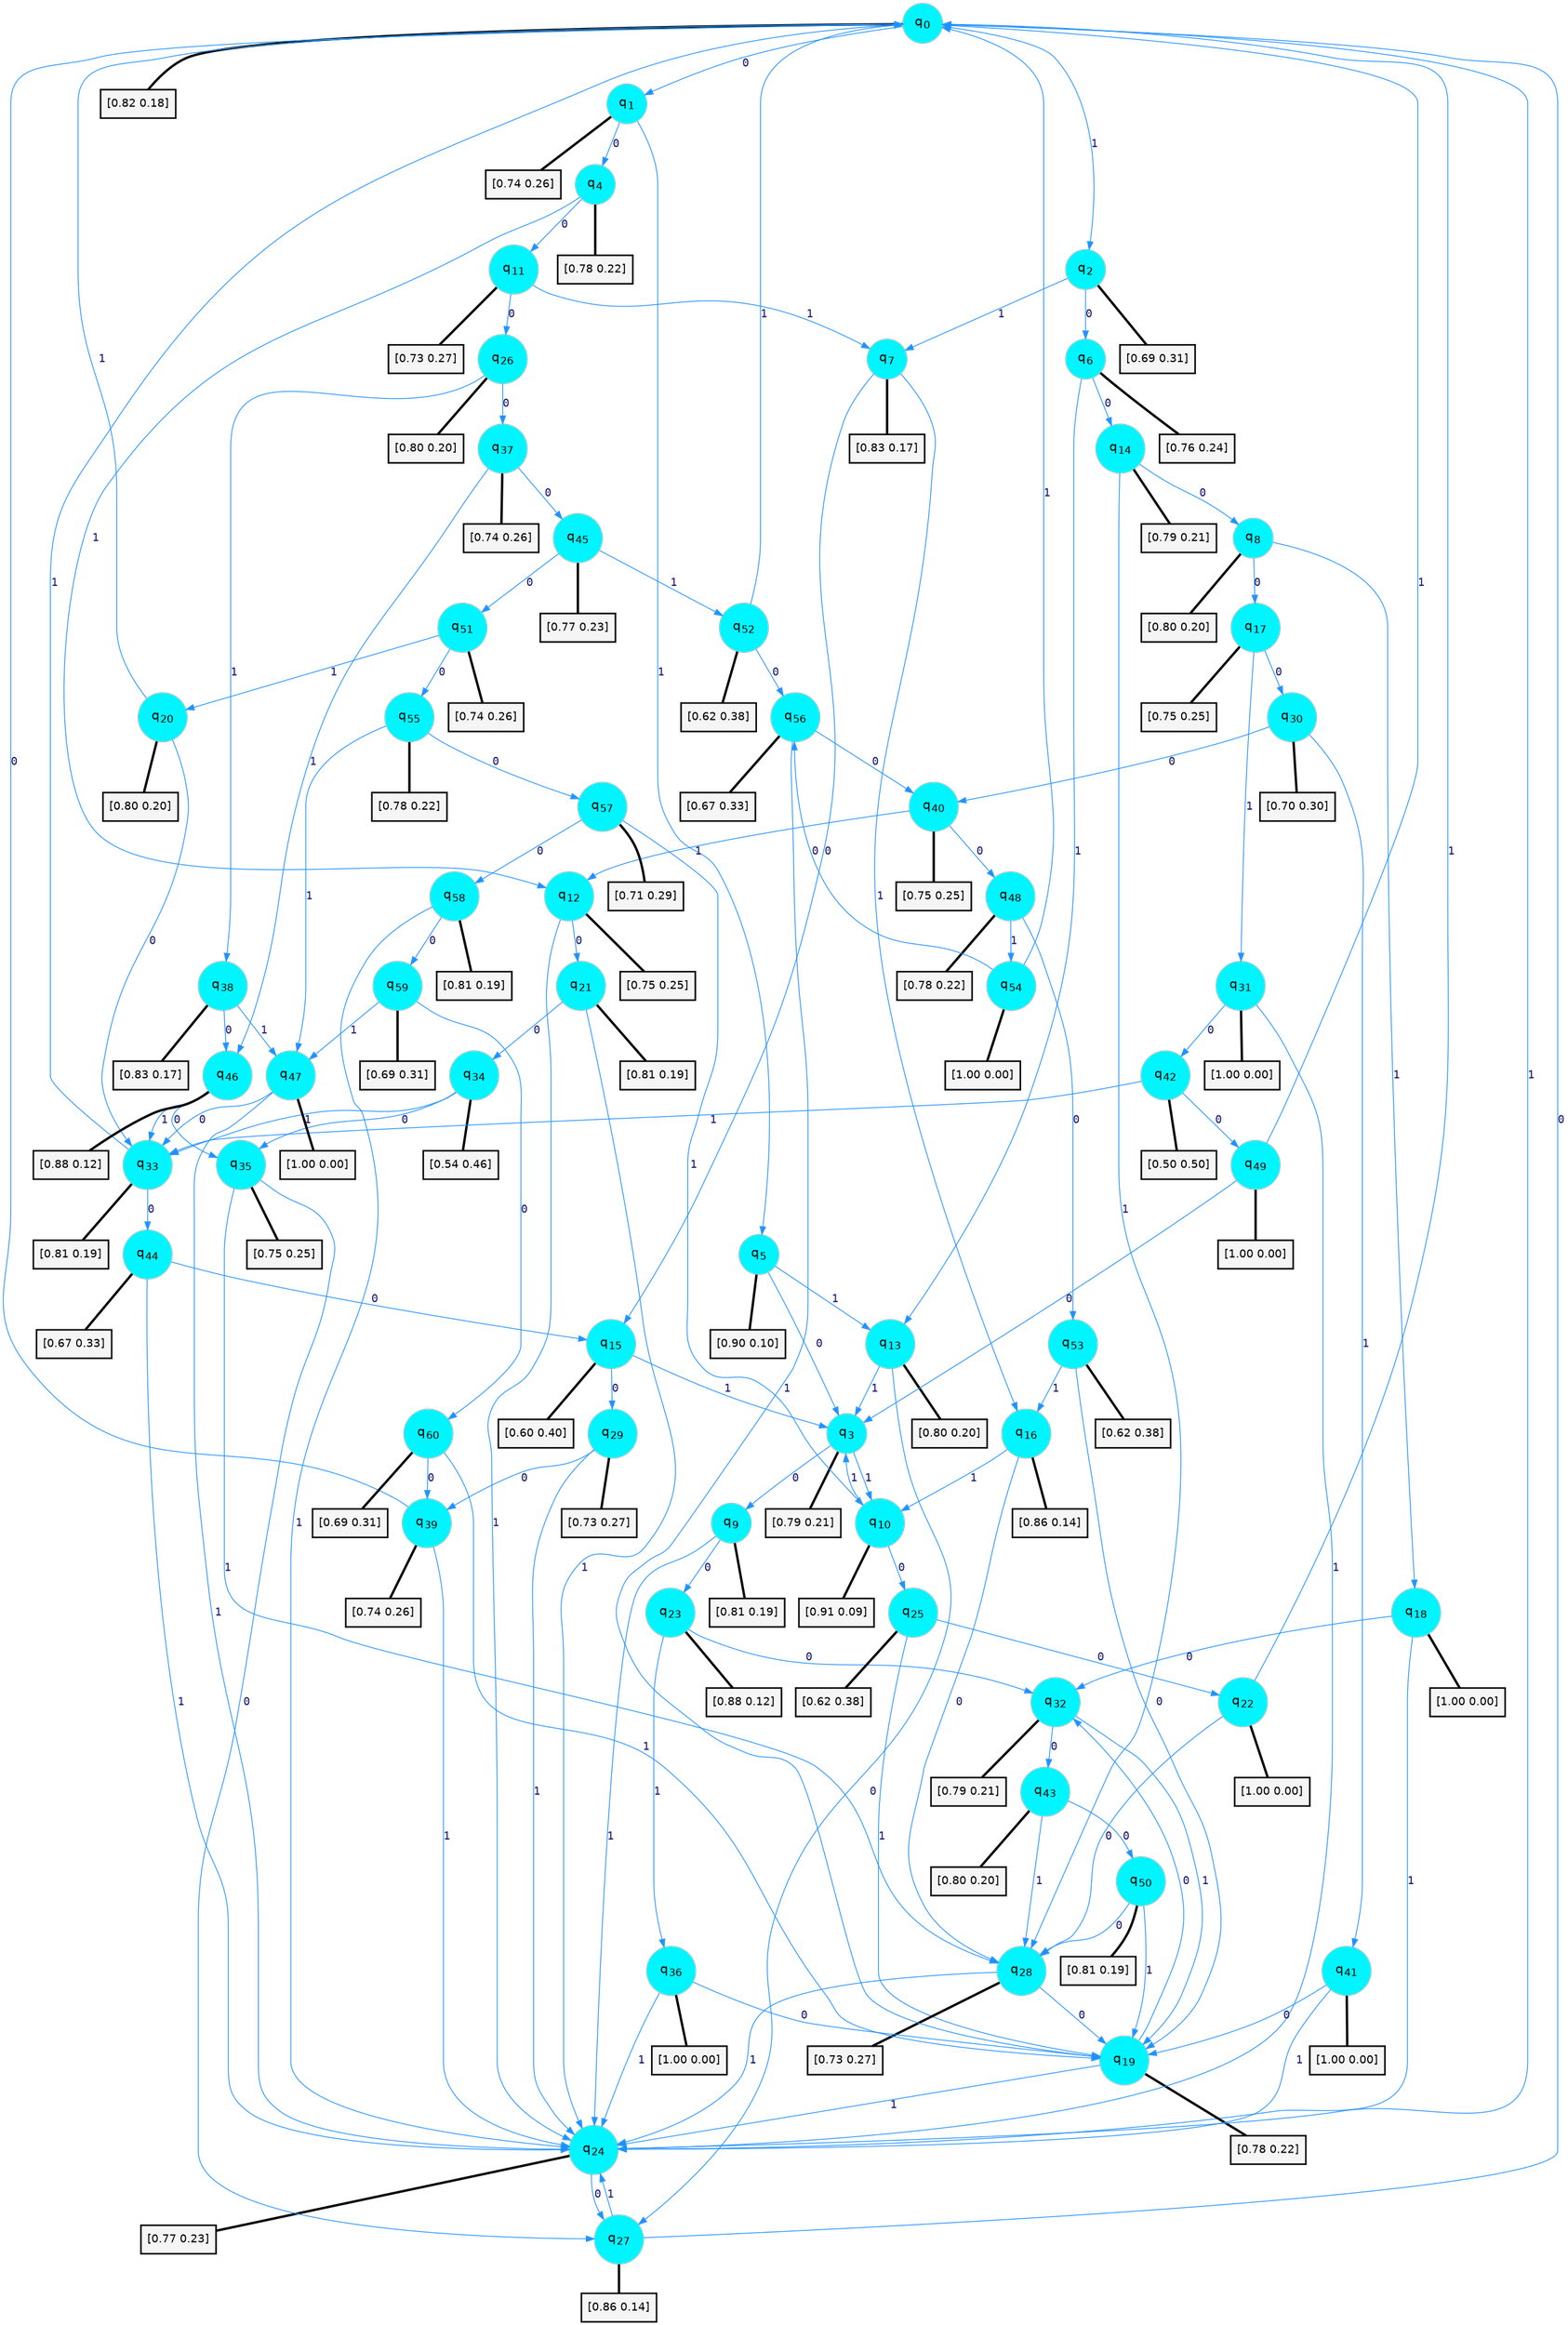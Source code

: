 digraph G {
graph [
bgcolor=transparent, dpi=300, rankdir=TD, size="40,25"];
node [
color=gray, fillcolor=turquoise1, fontcolor=black, fontname=Helvetica, fontsize=16, fontweight=bold, shape=circle, style=filled];
edge [
arrowsize=1, color=dodgerblue1, fontcolor=midnightblue, fontname=courier, fontweight=bold, penwidth=1, style=solid, weight=20];
0[label=<q<SUB>0</SUB>>];
1[label=<q<SUB>1</SUB>>];
2[label=<q<SUB>2</SUB>>];
3[label=<q<SUB>3</SUB>>];
4[label=<q<SUB>4</SUB>>];
5[label=<q<SUB>5</SUB>>];
6[label=<q<SUB>6</SUB>>];
7[label=<q<SUB>7</SUB>>];
8[label=<q<SUB>8</SUB>>];
9[label=<q<SUB>9</SUB>>];
10[label=<q<SUB>10</SUB>>];
11[label=<q<SUB>11</SUB>>];
12[label=<q<SUB>12</SUB>>];
13[label=<q<SUB>13</SUB>>];
14[label=<q<SUB>14</SUB>>];
15[label=<q<SUB>15</SUB>>];
16[label=<q<SUB>16</SUB>>];
17[label=<q<SUB>17</SUB>>];
18[label=<q<SUB>18</SUB>>];
19[label=<q<SUB>19</SUB>>];
20[label=<q<SUB>20</SUB>>];
21[label=<q<SUB>21</SUB>>];
22[label=<q<SUB>22</SUB>>];
23[label=<q<SUB>23</SUB>>];
24[label=<q<SUB>24</SUB>>];
25[label=<q<SUB>25</SUB>>];
26[label=<q<SUB>26</SUB>>];
27[label=<q<SUB>27</SUB>>];
28[label=<q<SUB>28</SUB>>];
29[label=<q<SUB>29</SUB>>];
30[label=<q<SUB>30</SUB>>];
31[label=<q<SUB>31</SUB>>];
32[label=<q<SUB>32</SUB>>];
33[label=<q<SUB>33</SUB>>];
34[label=<q<SUB>34</SUB>>];
35[label=<q<SUB>35</SUB>>];
36[label=<q<SUB>36</SUB>>];
37[label=<q<SUB>37</SUB>>];
38[label=<q<SUB>38</SUB>>];
39[label=<q<SUB>39</SUB>>];
40[label=<q<SUB>40</SUB>>];
41[label=<q<SUB>41</SUB>>];
42[label=<q<SUB>42</SUB>>];
43[label=<q<SUB>43</SUB>>];
44[label=<q<SUB>44</SUB>>];
45[label=<q<SUB>45</SUB>>];
46[label=<q<SUB>46</SUB>>];
47[label=<q<SUB>47</SUB>>];
48[label=<q<SUB>48</SUB>>];
49[label=<q<SUB>49</SUB>>];
50[label=<q<SUB>50</SUB>>];
51[label=<q<SUB>51</SUB>>];
52[label=<q<SUB>52</SUB>>];
53[label=<q<SUB>53</SUB>>];
54[label=<q<SUB>54</SUB>>];
55[label=<q<SUB>55</SUB>>];
56[label=<q<SUB>56</SUB>>];
57[label=<q<SUB>57</SUB>>];
58[label=<q<SUB>58</SUB>>];
59[label=<q<SUB>59</SUB>>];
60[label=<q<SUB>60</SUB>>];
61[label="[0.82 0.18]", shape=box,fontcolor=black, fontname=Helvetica, fontsize=14, penwidth=2, fillcolor=whitesmoke,color=black];
62[label="[0.74 0.26]", shape=box,fontcolor=black, fontname=Helvetica, fontsize=14, penwidth=2, fillcolor=whitesmoke,color=black];
63[label="[0.69 0.31]", shape=box,fontcolor=black, fontname=Helvetica, fontsize=14, penwidth=2, fillcolor=whitesmoke,color=black];
64[label="[0.79 0.21]", shape=box,fontcolor=black, fontname=Helvetica, fontsize=14, penwidth=2, fillcolor=whitesmoke,color=black];
65[label="[0.78 0.22]", shape=box,fontcolor=black, fontname=Helvetica, fontsize=14, penwidth=2, fillcolor=whitesmoke,color=black];
66[label="[0.90 0.10]", shape=box,fontcolor=black, fontname=Helvetica, fontsize=14, penwidth=2, fillcolor=whitesmoke,color=black];
67[label="[0.76 0.24]", shape=box,fontcolor=black, fontname=Helvetica, fontsize=14, penwidth=2, fillcolor=whitesmoke,color=black];
68[label="[0.83 0.17]", shape=box,fontcolor=black, fontname=Helvetica, fontsize=14, penwidth=2, fillcolor=whitesmoke,color=black];
69[label="[0.80 0.20]", shape=box,fontcolor=black, fontname=Helvetica, fontsize=14, penwidth=2, fillcolor=whitesmoke,color=black];
70[label="[0.81 0.19]", shape=box,fontcolor=black, fontname=Helvetica, fontsize=14, penwidth=2, fillcolor=whitesmoke,color=black];
71[label="[0.91 0.09]", shape=box,fontcolor=black, fontname=Helvetica, fontsize=14, penwidth=2, fillcolor=whitesmoke,color=black];
72[label="[0.73 0.27]", shape=box,fontcolor=black, fontname=Helvetica, fontsize=14, penwidth=2, fillcolor=whitesmoke,color=black];
73[label="[0.75 0.25]", shape=box,fontcolor=black, fontname=Helvetica, fontsize=14, penwidth=2, fillcolor=whitesmoke,color=black];
74[label="[0.80 0.20]", shape=box,fontcolor=black, fontname=Helvetica, fontsize=14, penwidth=2, fillcolor=whitesmoke,color=black];
75[label="[0.79 0.21]", shape=box,fontcolor=black, fontname=Helvetica, fontsize=14, penwidth=2, fillcolor=whitesmoke,color=black];
76[label="[0.60 0.40]", shape=box,fontcolor=black, fontname=Helvetica, fontsize=14, penwidth=2, fillcolor=whitesmoke,color=black];
77[label="[0.86 0.14]", shape=box,fontcolor=black, fontname=Helvetica, fontsize=14, penwidth=2, fillcolor=whitesmoke,color=black];
78[label="[0.75 0.25]", shape=box,fontcolor=black, fontname=Helvetica, fontsize=14, penwidth=2, fillcolor=whitesmoke,color=black];
79[label="[1.00 0.00]", shape=box,fontcolor=black, fontname=Helvetica, fontsize=14, penwidth=2, fillcolor=whitesmoke,color=black];
80[label="[0.78 0.22]", shape=box,fontcolor=black, fontname=Helvetica, fontsize=14, penwidth=2, fillcolor=whitesmoke,color=black];
81[label="[0.80 0.20]", shape=box,fontcolor=black, fontname=Helvetica, fontsize=14, penwidth=2, fillcolor=whitesmoke,color=black];
82[label="[0.81 0.19]", shape=box,fontcolor=black, fontname=Helvetica, fontsize=14, penwidth=2, fillcolor=whitesmoke,color=black];
83[label="[1.00 0.00]", shape=box,fontcolor=black, fontname=Helvetica, fontsize=14, penwidth=2, fillcolor=whitesmoke,color=black];
84[label="[0.88 0.12]", shape=box,fontcolor=black, fontname=Helvetica, fontsize=14, penwidth=2, fillcolor=whitesmoke,color=black];
85[label="[0.77 0.23]", shape=box,fontcolor=black, fontname=Helvetica, fontsize=14, penwidth=2, fillcolor=whitesmoke,color=black];
86[label="[0.62 0.38]", shape=box,fontcolor=black, fontname=Helvetica, fontsize=14, penwidth=2, fillcolor=whitesmoke,color=black];
87[label="[0.80 0.20]", shape=box,fontcolor=black, fontname=Helvetica, fontsize=14, penwidth=2, fillcolor=whitesmoke,color=black];
88[label="[0.86 0.14]", shape=box,fontcolor=black, fontname=Helvetica, fontsize=14, penwidth=2, fillcolor=whitesmoke,color=black];
89[label="[0.73 0.27]", shape=box,fontcolor=black, fontname=Helvetica, fontsize=14, penwidth=2, fillcolor=whitesmoke,color=black];
90[label="[0.73 0.27]", shape=box,fontcolor=black, fontname=Helvetica, fontsize=14, penwidth=2, fillcolor=whitesmoke,color=black];
91[label="[0.70 0.30]", shape=box,fontcolor=black, fontname=Helvetica, fontsize=14, penwidth=2, fillcolor=whitesmoke,color=black];
92[label="[1.00 0.00]", shape=box,fontcolor=black, fontname=Helvetica, fontsize=14, penwidth=2, fillcolor=whitesmoke,color=black];
93[label="[0.79 0.21]", shape=box,fontcolor=black, fontname=Helvetica, fontsize=14, penwidth=2, fillcolor=whitesmoke,color=black];
94[label="[0.81 0.19]", shape=box,fontcolor=black, fontname=Helvetica, fontsize=14, penwidth=2, fillcolor=whitesmoke,color=black];
95[label="[0.54 0.46]", shape=box,fontcolor=black, fontname=Helvetica, fontsize=14, penwidth=2, fillcolor=whitesmoke,color=black];
96[label="[0.75 0.25]", shape=box,fontcolor=black, fontname=Helvetica, fontsize=14, penwidth=2, fillcolor=whitesmoke,color=black];
97[label="[1.00 0.00]", shape=box,fontcolor=black, fontname=Helvetica, fontsize=14, penwidth=2, fillcolor=whitesmoke,color=black];
98[label="[0.74 0.26]", shape=box,fontcolor=black, fontname=Helvetica, fontsize=14, penwidth=2, fillcolor=whitesmoke,color=black];
99[label="[0.83 0.17]", shape=box,fontcolor=black, fontname=Helvetica, fontsize=14, penwidth=2, fillcolor=whitesmoke,color=black];
100[label="[0.74 0.26]", shape=box,fontcolor=black, fontname=Helvetica, fontsize=14, penwidth=2, fillcolor=whitesmoke,color=black];
101[label="[0.75 0.25]", shape=box,fontcolor=black, fontname=Helvetica, fontsize=14, penwidth=2, fillcolor=whitesmoke,color=black];
102[label="[1.00 0.00]", shape=box,fontcolor=black, fontname=Helvetica, fontsize=14, penwidth=2, fillcolor=whitesmoke,color=black];
103[label="[0.50 0.50]", shape=box,fontcolor=black, fontname=Helvetica, fontsize=14, penwidth=2, fillcolor=whitesmoke,color=black];
104[label="[0.80 0.20]", shape=box,fontcolor=black, fontname=Helvetica, fontsize=14, penwidth=2, fillcolor=whitesmoke,color=black];
105[label="[0.67 0.33]", shape=box,fontcolor=black, fontname=Helvetica, fontsize=14, penwidth=2, fillcolor=whitesmoke,color=black];
106[label="[0.77 0.23]", shape=box,fontcolor=black, fontname=Helvetica, fontsize=14, penwidth=2, fillcolor=whitesmoke,color=black];
107[label="[0.88 0.12]", shape=box,fontcolor=black, fontname=Helvetica, fontsize=14, penwidth=2, fillcolor=whitesmoke,color=black];
108[label="[1.00 0.00]", shape=box,fontcolor=black, fontname=Helvetica, fontsize=14, penwidth=2, fillcolor=whitesmoke,color=black];
109[label="[0.78 0.22]", shape=box,fontcolor=black, fontname=Helvetica, fontsize=14, penwidth=2, fillcolor=whitesmoke,color=black];
110[label="[1.00 0.00]", shape=box,fontcolor=black, fontname=Helvetica, fontsize=14, penwidth=2, fillcolor=whitesmoke,color=black];
111[label="[0.81 0.19]", shape=box,fontcolor=black, fontname=Helvetica, fontsize=14, penwidth=2, fillcolor=whitesmoke,color=black];
112[label="[0.74 0.26]", shape=box,fontcolor=black, fontname=Helvetica, fontsize=14, penwidth=2, fillcolor=whitesmoke,color=black];
113[label="[0.62 0.38]", shape=box,fontcolor=black, fontname=Helvetica, fontsize=14, penwidth=2, fillcolor=whitesmoke,color=black];
114[label="[0.62 0.38]", shape=box,fontcolor=black, fontname=Helvetica, fontsize=14, penwidth=2, fillcolor=whitesmoke,color=black];
115[label="[1.00 0.00]", shape=box,fontcolor=black, fontname=Helvetica, fontsize=14, penwidth=2, fillcolor=whitesmoke,color=black];
116[label="[0.78 0.22]", shape=box,fontcolor=black, fontname=Helvetica, fontsize=14, penwidth=2, fillcolor=whitesmoke,color=black];
117[label="[0.67 0.33]", shape=box,fontcolor=black, fontname=Helvetica, fontsize=14, penwidth=2, fillcolor=whitesmoke,color=black];
118[label="[0.71 0.29]", shape=box,fontcolor=black, fontname=Helvetica, fontsize=14, penwidth=2, fillcolor=whitesmoke,color=black];
119[label="[0.81 0.19]", shape=box,fontcolor=black, fontname=Helvetica, fontsize=14, penwidth=2, fillcolor=whitesmoke,color=black];
120[label="[0.69 0.31]", shape=box,fontcolor=black, fontname=Helvetica, fontsize=14, penwidth=2, fillcolor=whitesmoke,color=black];
121[label="[0.69 0.31]", shape=box,fontcolor=black, fontname=Helvetica, fontsize=14, penwidth=2, fillcolor=whitesmoke,color=black];
0->1 [label=0];
0->2 [label=1];
0->61 [arrowhead=none, penwidth=3,color=black];
1->4 [label=0];
1->5 [label=1];
1->62 [arrowhead=none, penwidth=3,color=black];
2->6 [label=0];
2->7 [label=1];
2->63 [arrowhead=none, penwidth=3,color=black];
3->9 [label=0];
3->10 [label=1];
3->64 [arrowhead=none, penwidth=3,color=black];
4->11 [label=0];
4->12 [label=1];
4->65 [arrowhead=none, penwidth=3,color=black];
5->3 [label=0];
5->13 [label=1];
5->66 [arrowhead=none, penwidth=3,color=black];
6->14 [label=0];
6->13 [label=1];
6->67 [arrowhead=none, penwidth=3,color=black];
7->15 [label=0];
7->16 [label=1];
7->68 [arrowhead=none, penwidth=3,color=black];
8->17 [label=0];
8->18 [label=1];
8->69 [arrowhead=none, penwidth=3,color=black];
9->23 [label=0];
9->24 [label=1];
9->70 [arrowhead=none, penwidth=3,color=black];
10->25 [label=0];
10->3 [label=1];
10->71 [arrowhead=none, penwidth=3,color=black];
11->26 [label=0];
11->7 [label=1];
11->72 [arrowhead=none, penwidth=3,color=black];
12->21 [label=0];
12->24 [label=1];
12->73 [arrowhead=none, penwidth=3,color=black];
13->27 [label=0];
13->3 [label=1];
13->74 [arrowhead=none, penwidth=3,color=black];
14->8 [label=0];
14->28 [label=1];
14->75 [arrowhead=none, penwidth=3,color=black];
15->29 [label=0];
15->3 [label=1];
15->76 [arrowhead=none, penwidth=3,color=black];
16->28 [label=0];
16->10 [label=1];
16->77 [arrowhead=none, penwidth=3,color=black];
17->30 [label=0];
17->31 [label=1];
17->78 [arrowhead=none, penwidth=3,color=black];
18->32 [label=0];
18->24 [label=1];
18->79 [arrowhead=none, penwidth=3,color=black];
19->32 [label=0];
19->24 [label=1];
19->80 [arrowhead=none, penwidth=3,color=black];
20->33 [label=0];
20->0 [label=1];
20->81 [arrowhead=none, penwidth=3,color=black];
21->34 [label=0];
21->24 [label=1];
21->82 [arrowhead=none, penwidth=3,color=black];
22->28 [label=0];
22->0 [label=1];
22->83 [arrowhead=none, penwidth=3,color=black];
23->32 [label=0];
23->36 [label=1];
23->84 [arrowhead=none, penwidth=3,color=black];
24->27 [label=0];
24->0 [label=1];
24->85 [arrowhead=none, penwidth=3,color=black];
25->22 [label=0];
25->19 [label=1];
25->86 [arrowhead=none, penwidth=3,color=black];
26->37 [label=0];
26->38 [label=1];
26->87 [arrowhead=none, penwidth=3,color=black];
27->0 [label=0];
27->24 [label=1];
27->88 [arrowhead=none, penwidth=3,color=black];
28->19 [label=0];
28->24 [label=1];
28->89 [arrowhead=none, penwidth=3,color=black];
29->39 [label=0];
29->24 [label=1];
29->90 [arrowhead=none, penwidth=3,color=black];
30->40 [label=0];
30->41 [label=1];
30->91 [arrowhead=none, penwidth=3,color=black];
31->42 [label=0];
31->24 [label=1];
31->92 [arrowhead=none, penwidth=3,color=black];
32->43 [label=0];
32->19 [label=1];
32->93 [arrowhead=none, penwidth=3,color=black];
33->44 [label=0];
33->0 [label=1];
33->94 [arrowhead=none, penwidth=3,color=black];
34->35 [label=0];
34->33 [label=1];
34->95 [arrowhead=none, penwidth=3,color=black];
35->27 [label=0];
35->28 [label=1];
35->96 [arrowhead=none, penwidth=3,color=black];
36->19 [label=0];
36->24 [label=1];
36->97 [arrowhead=none, penwidth=3,color=black];
37->45 [label=0];
37->46 [label=1];
37->98 [arrowhead=none, penwidth=3,color=black];
38->46 [label=0];
38->47 [label=1];
38->99 [arrowhead=none, penwidth=3,color=black];
39->0 [label=0];
39->24 [label=1];
39->100 [arrowhead=none, penwidth=3,color=black];
40->48 [label=0];
40->12 [label=1];
40->101 [arrowhead=none, penwidth=3,color=black];
41->19 [label=0];
41->24 [label=1];
41->102 [arrowhead=none, penwidth=3,color=black];
42->49 [label=0];
42->33 [label=1];
42->103 [arrowhead=none, penwidth=3,color=black];
43->50 [label=0];
43->28 [label=1];
43->104 [arrowhead=none, penwidth=3,color=black];
44->15 [label=0];
44->24 [label=1];
44->105 [arrowhead=none, penwidth=3,color=black];
45->51 [label=0];
45->52 [label=1];
45->106 [arrowhead=none, penwidth=3,color=black];
46->35 [label=0];
46->33 [label=1];
46->107 [arrowhead=none, penwidth=3,color=black];
47->33 [label=0];
47->24 [label=1];
47->108 [arrowhead=none, penwidth=3,color=black];
48->53 [label=0];
48->54 [label=1];
48->109 [arrowhead=none, penwidth=3,color=black];
49->3 [label=0];
49->0 [label=1];
49->110 [arrowhead=none, penwidth=3,color=black];
50->28 [label=0];
50->19 [label=1];
50->111 [arrowhead=none, penwidth=3,color=black];
51->55 [label=0];
51->20 [label=1];
51->112 [arrowhead=none, penwidth=3,color=black];
52->56 [label=0];
52->0 [label=1];
52->113 [arrowhead=none, penwidth=3,color=black];
53->19 [label=0];
53->16 [label=1];
53->114 [arrowhead=none, penwidth=3,color=black];
54->56 [label=0];
54->0 [label=1];
54->115 [arrowhead=none, penwidth=3,color=black];
55->57 [label=0];
55->47 [label=1];
55->116 [arrowhead=none, penwidth=3,color=black];
56->40 [label=0];
56->19 [label=1];
56->117 [arrowhead=none, penwidth=3,color=black];
57->58 [label=0];
57->10 [label=1];
57->118 [arrowhead=none, penwidth=3,color=black];
58->59 [label=0];
58->24 [label=1];
58->119 [arrowhead=none, penwidth=3,color=black];
59->60 [label=0];
59->47 [label=1];
59->120 [arrowhead=none, penwidth=3,color=black];
60->39 [label=0];
60->19 [label=1];
60->121 [arrowhead=none, penwidth=3,color=black];
}
